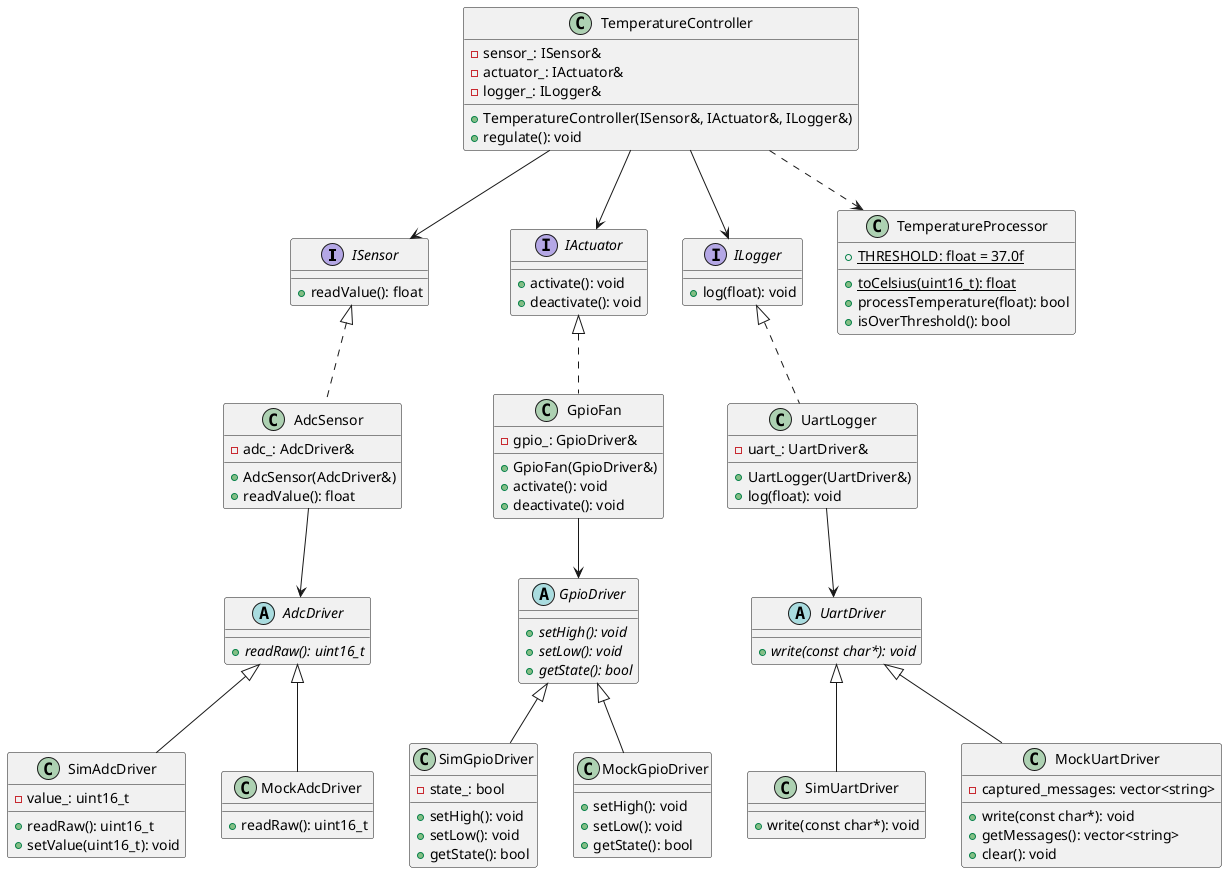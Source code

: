 @startuml embedded_hal_class_diagram

' Interfaces
interface ISensor {
    + readValue(): float
}

interface IActuator {
    + activate(): void
    + deactivate(): void
}

interface ILogger {
    + log(float): void
}

' Abstract Driver Classes
abstract class AdcDriver {
    + {abstract} readRaw(): uint16_t
}

abstract class GpioDriver {
    + {abstract} setHigh(): void
    + {abstract} setLow(): void
    + {abstract} getState(): bool
}

abstract class UartDriver {
    + {abstract} write(const char*): void
}

' HAL Implementations
class AdcSensor {
    - adc_: AdcDriver&
    + AdcSensor(AdcDriver&)
    + readValue(): float
}

class GpioFan {
    - gpio_: GpioDriver&
    + GpioFan(GpioDriver&)
    + activate(): void
    + deactivate(): void
}

class UartLogger {
    - uart_: UartDriver&
    + UartLogger(UartDriver&)
    + log(float): void
}

' Domain Layer
class TemperatureProcessor {
    + {static} THRESHOLD: float = 37.0f
    + {static} toCelsius(uint16_t): float
    + processTemperature(float): bool
    + isOverThreshold(): bool
}

' Application Layer
class TemperatureController {
    - sensor_: ISensor&
    - actuator_: IActuator&
    - logger_: ILogger&
    + TemperatureController(ISensor&, IActuator&, ILogger&)
    + regulate(): void
}

' Simulation Drivers
class SimAdcDriver {
    - value_: uint16_t
    + readRaw(): uint16_t
    + setValue(uint16_t): void
}

class SimGpioDriver {
    - state_: bool
    + setHigh(): void
    + setLow(): void
    + getState(): bool
}

class SimUartDriver {
    + write(const char*): void
}

' Test Mocks
class MockAdcDriver {
    + readRaw(): uint16_t
}

class MockGpioDriver {
    + setHigh(): void
    + setLow(): void
    + getState(): bool
}

class MockUartDriver {
    - captured_messages: vector<string>
    + write(const char*): void
    + getMessages(): vector<string>
    + clear(): void
}

' Relationships
ISensor <|.. AdcSensor
IActuator <|.. GpioFan
ILogger <|.. UartLogger

AdcDriver <|-- SimAdcDriver
AdcDriver <|-- MockAdcDriver
GpioDriver <|-- SimGpioDriver
GpioDriver <|-- MockGpioDriver
UartDriver <|-- SimUartDriver
UartDriver <|-- MockUartDriver

AdcSensor --> AdcDriver
GpioFan --> GpioDriver
UartLogger --> UartDriver

TemperatureController --> ISensor
TemperatureController --> IActuator
TemperatureController --> ILogger
TemperatureController ..> TemperatureProcessor

@enduml
